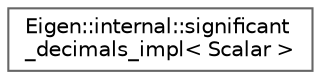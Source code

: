 digraph "Graphical Class Hierarchy"
{
 // LATEX_PDF_SIZE
  bgcolor="transparent";
  edge [fontname=Helvetica,fontsize=10,labelfontname=Helvetica,labelfontsize=10];
  node [fontname=Helvetica,fontsize=10,shape=box,height=0.2,width=0.4];
  rankdir="LR";
  Node0 [id="Node000000",label="Eigen::internal::significant\l_decimals_impl\< Scalar \>",height=0.2,width=0.4,color="grey40", fillcolor="white", style="filled",URL="$structEigen_1_1internal_1_1significant__decimals__impl.html",tooltip=" "];
}

